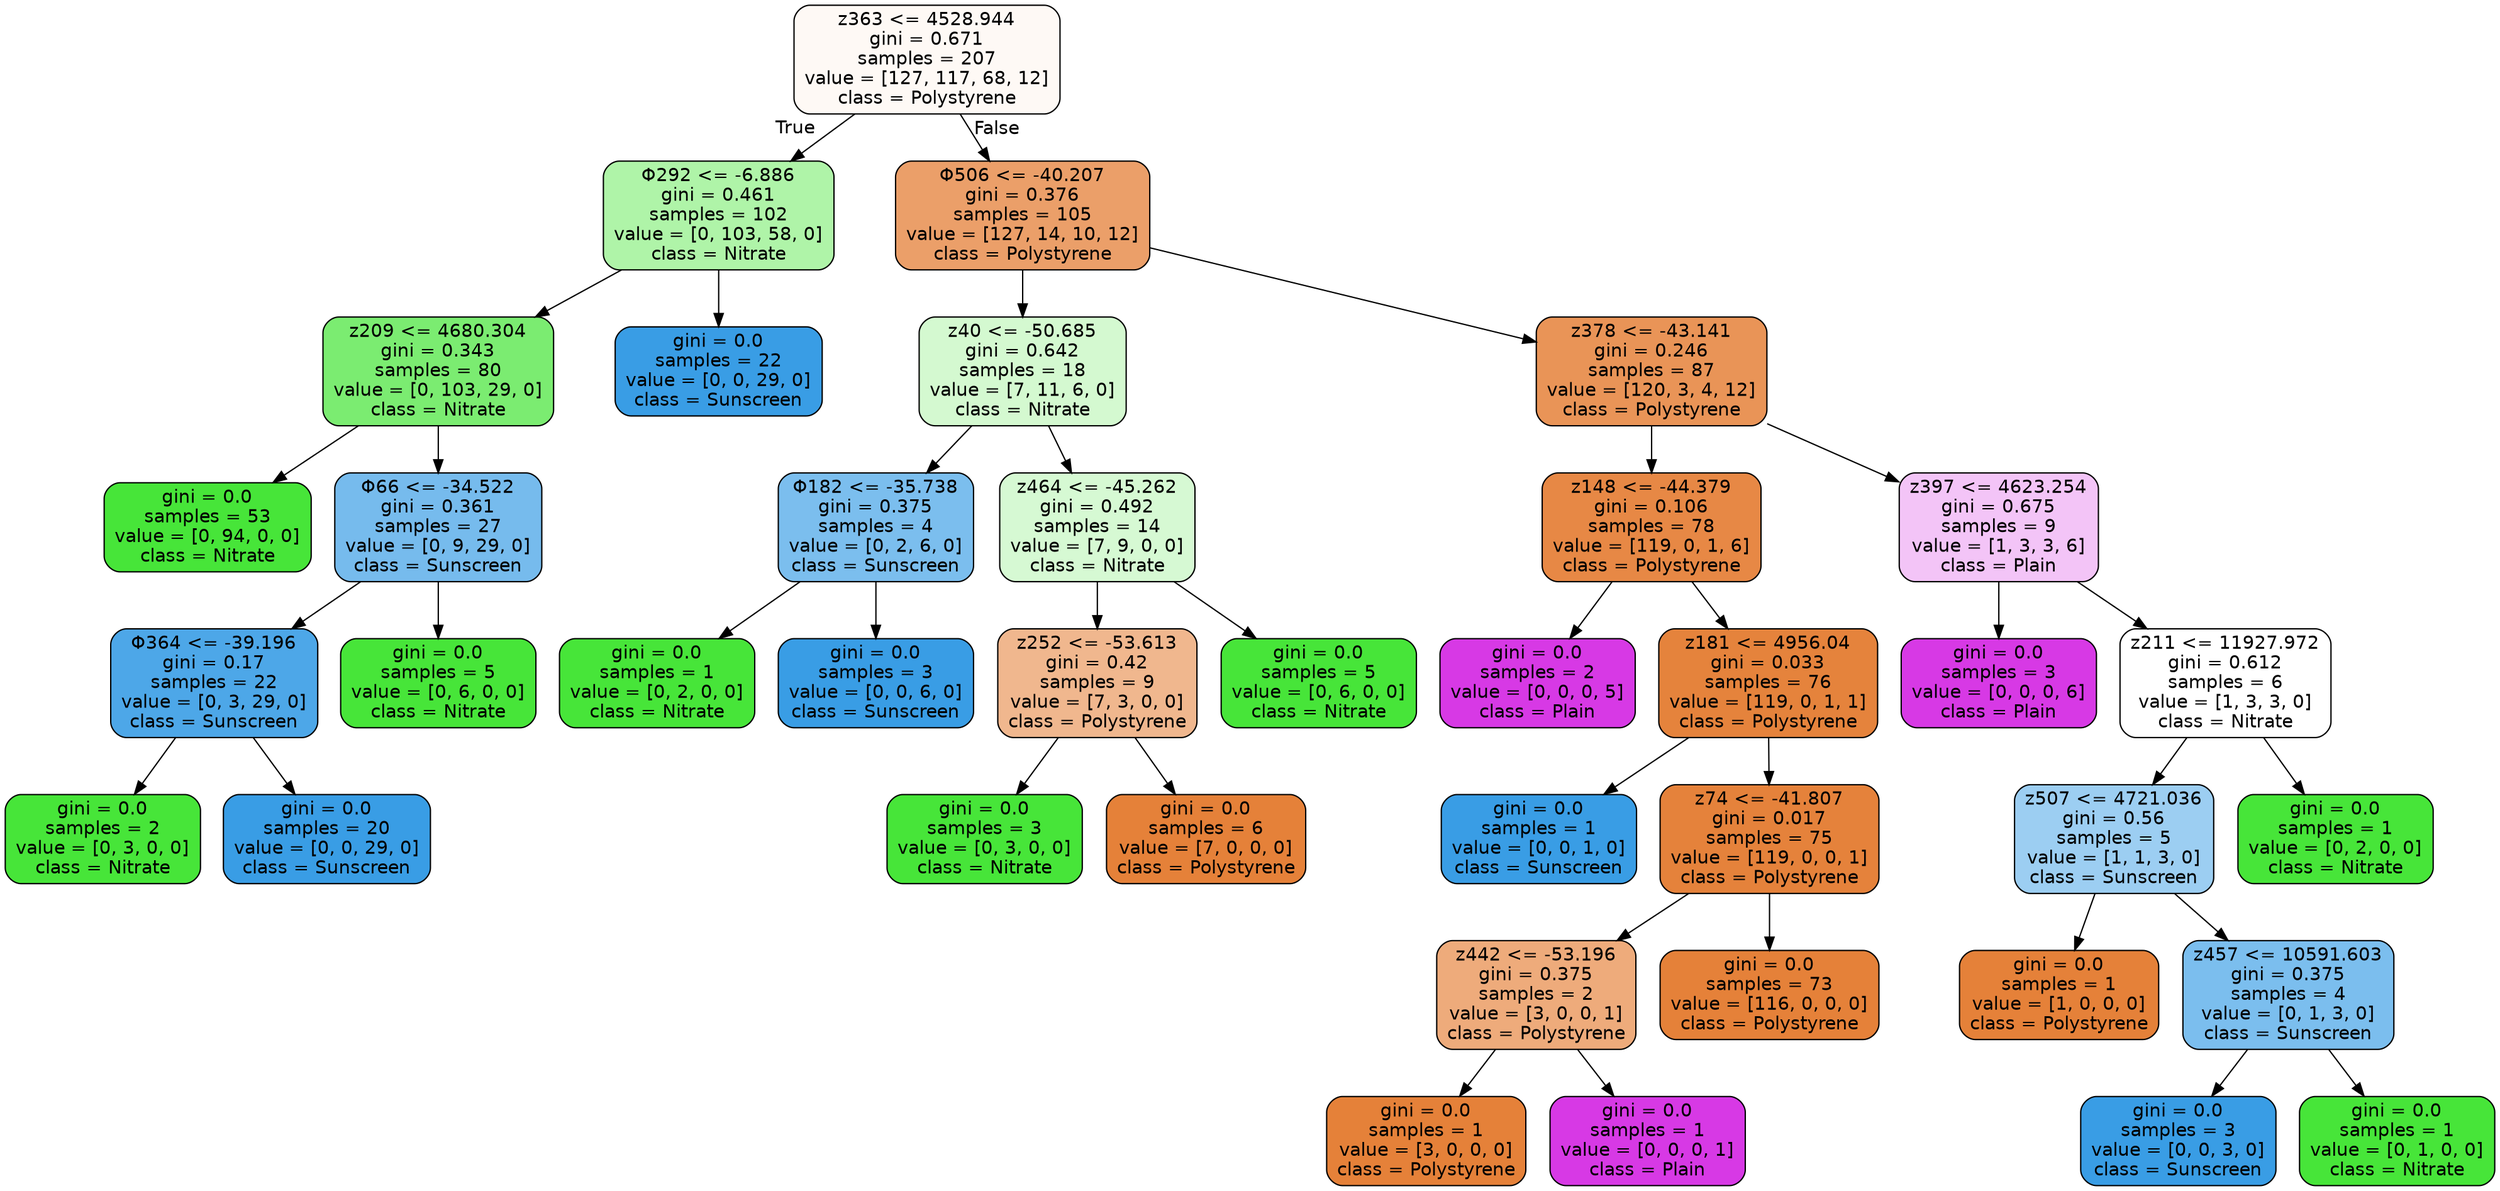 digraph Tree {
node [shape=box, style="filled, rounded", color="black", fontname="helvetica"] ;
edge [fontname="helvetica"] ;
0 [label="z363 <= 4528.944\ngini = 0.671\nsamples = 207\nvalue = [127, 117, 68, 12]\nclass = Polystyrene", fillcolor="#fef9f5"] ;
1 [label="Φ292 <= -6.886\ngini = 0.461\nsamples = 102\nvalue = [0, 103, 58, 0]\nclass = Nitrate", fillcolor="#aff4a8"] ;
0 -> 1 [labeldistance=2.5, labelangle=45, headlabel="True"] ;
2 [label="z209 <= 4680.304\ngini = 0.343\nsamples = 80\nvalue = [0, 103, 29, 0]\nclass = Nitrate", fillcolor="#7bec71"] ;
1 -> 2 ;
3 [label="gini = 0.0\nsamples = 53\nvalue = [0, 94, 0, 0]\nclass = Nitrate", fillcolor="#47e539"] ;
2 -> 3 ;
4 [label="Φ66 <= -34.522\ngini = 0.361\nsamples = 27\nvalue = [0, 9, 29, 0]\nclass = Sunscreen", fillcolor="#76bbed"] ;
2 -> 4 ;
5 [label="Φ364 <= -39.196\ngini = 0.17\nsamples = 22\nvalue = [0, 3, 29, 0]\nclass = Sunscreen", fillcolor="#4da7e8"] ;
4 -> 5 ;
6 [label="gini = 0.0\nsamples = 2\nvalue = [0, 3, 0, 0]\nclass = Nitrate", fillcolor="#47e539"] ;
5 -> 6 ;
7 [label="gini = 0.0\nsamples = 20\nvalue = [0, 0, 29, 0]\nclass = Sunscreen", fillcolor="#399de5"] ;
5 -> 7 ;
8 [label="gini = 0.0\nsamples = 5\nvalue = [0, 6, 0, 0]\nclass = Nitrate", fillcolor="#47e539"] ;
4 -> 8 ;
9 [label="gini = 0.0\nsamples = 22\nvalue = [0, 0, 29, 0]\nclass = Sunscreen", fillcolor="#399de5"] ;
1 -> 9 ;
10 [label="Φ506 <= -40.207\ngini = 0.376\nsamples = 105\nvalue = [127, 14, 10, 12]\nclass = Polystyrene", fillcolor="#eb9f69"] ;
0 -> 10 [labeldistance=2.5, labelangle=-45, headlabel="False"] ;
11 [label="z40 <= -50.685\ngini = 0.642\nsamples = 18\nvalue = [7, 11, 6, 0]\nclass = Nitrate", fillcolor="#d4f9d0"] ;
10 -> 11 ;
12 [label="Φ182 <= -35.738\ngini = 0.375\nsamples = 4\nvalue = [0, 2, 6, 0]\nclass = Sunscreen", fillcolor="#7bbeee"] ;
11 -> 12 ;
13 [label="gini = 0.0\nsamples = 1\nvalue = [0, 2, 0, 0]\nclass = Nitrate", fillcolor="#47e539"] ;
12 -> 13 ;
14 [label="gini = 0.0\nsamples = 3\nvalue = [0, 0, 6, 0]\nclass = Sunscreen", fillcolor="#399de5"] ;
12 -> 14 ;
15 [label="z464 <= -45.262\ngini = 0.492\nsamples = 14\nvalue = [7, 9, 0, 0]\nclass = Nitrate", fillcolor="#d6f9d3"] ;
11 -> 15 ;
16 [label="z252 <= -53.613\ngini = 0.42\nsamples = 9\nvalue = [7, 3, 0, 0]\nclass = Polystyrene", fillcolor="#f0b78e"] ;
15 -> 16 ;
17 [label="gini = 0.0\nsamples = 3\nvalue = [0, 3, 0, 0]\nclass = Nitrate", fillcolor="#47e539"] ;
16 -> 17 ;
18 [label="gini = 0.0\nsamples = 6\nvalue = [7, 0, 0, 0]\nclass = Polystyrene", fillcolor="#e58139"] ;
16 -> 18 ;
19 [label="gini = 0.0\nsamples = 5\nvalue = [0, 6, 0, 0]\nclass = Nitrate", fillcolor="#47e539"] ;
15 -> 19 ;
20 [label="z378 <= -43.141\ngini = 0.246\nsamples = 87\nvalue = [120, 3, 4, 12]\nclass = Polystyrene", fillcolor="#e99457"] ;
10 -> 20 ;
21 [label="z148 <= -44.379\ngini = 0.106\nsamples = 78\nvalue = [119, 0, 1, 6]\nclass = Polystyrene", fillcolor="#e78845"] ;
20 -> 21 ;
22 [label="gini = 0.0\nsamples = 2\nvalue = [0, 0, 0, 5]\nclass = Plain", fillcolor="#d739e5"] ;
21 -> 22 ;
23 [label="z181 <= 4956.04\ngini = 0.033\nsamples = 76\nvalue = [119, 0, 1, 1]\nclass = Polystyrene", fillcolor="#e5833c"] ;
21 -> 23 ;
24 [label="gini = 0.0\nsamples = 1\nvalue = [0, 0, 1, 0]\nclass = Sunscreen", fillcolor="#399de5"] ;
23 -> 24 ;
25 [label="z74 <= -41.807\ngini = 0.017\nsamples = 75\nvalue = [119, 0, 0, 1]\nclass = Polystyrene", fillcolor="#e5823b"] ;
23 -> 25 ;
26 [label="z442 <= -53.196\ngini = 0.375\nsamples = 2\nvalue = [3, 0, 0, 1]\nclass = Polystyrene", fillcolor="#eeab7b"] ;
25 -> 26 ;
27 [label="gini = 0.0\nsamples = 1\nvalue = [3, 0, 0, 0]\nclass = Polystyrene", fillcolor="#e58139"] ;
26 -> 27 ;
28 [label="gini = 0.0\nsamples = 1\nvalue = [0, 0, 0, 1]\nclass = Plain", fillcolor="#d739e5"] ;
26 -> 28 ;
29 [label="gini = 0.0\nsamples = 73\nvalue = [116, 0, 0, 0]\nclass = Polystyrene", fillcolor="#e58139"] ;
25 -> 29 ;
30 [label="z397 <= 4623.254\ngini = 0.675\nsamples = 9\nvalue = [1, 3, 3, 6]\nclass = Plain", fillcolor="#f3c4f7"] ;
20 -> 30 ;
31 [label="gini = 0.0\nsamples = 3\nvalue = [0, 0, 0, 6]\nclass = Plain", fillcolor="#d739e5"] ;
30 -> 31 ;
32 [label="z211 <= 11927.972\ngini = 0.612\nsamples = 6\nvalue = [1, 3, 3, 0]\nclass = Nitrate", fillcolor="#ffffff"] ;
30 -> 32 ;
33 [label="z507 <= 4721.036\ngini = 0.56\nsamples = 5\nvalue = [1, 1, 3, 0]\nclass = Sunscreen", fillcolor="#9ccef2"] ;
32 -> 33 ;
34 [label="gini = 0.0\nsamples = 1\nvalue = [1, 0, 0, 0]\nclass = Polystyrene", fillcolor="#e58139"] ;
33 -> 34 ;
35 [label="z457 <= 10591.603\ngini = 0.375\nsamples = 4\nvalue = [0, 1, 3, 0]\nclass = Sunscreen", fillcolor="#7bbeee"] ;
33 -> 35 ;
36 [label="gini = 0.0\nsamples = 3\nvalue = [0, 0, 3, 0]\nclass = Sunscreen", fillcolor="#399de5"] ;
35 -> 36 ;
37 [label="gini = 0.0\nsamples = 1\nvalue = [0, 1, 0, 0]\nclass = Nitrate", fillcolor="#47e539"] ;
35 -> 37 ;
38 [label="gini = 0.0\nsamples = 1\nvalue = [0, 2, 0, 0]\nclass = Nitrate", fillcolor="#47e539"] ;
32 -> 38 ;
}